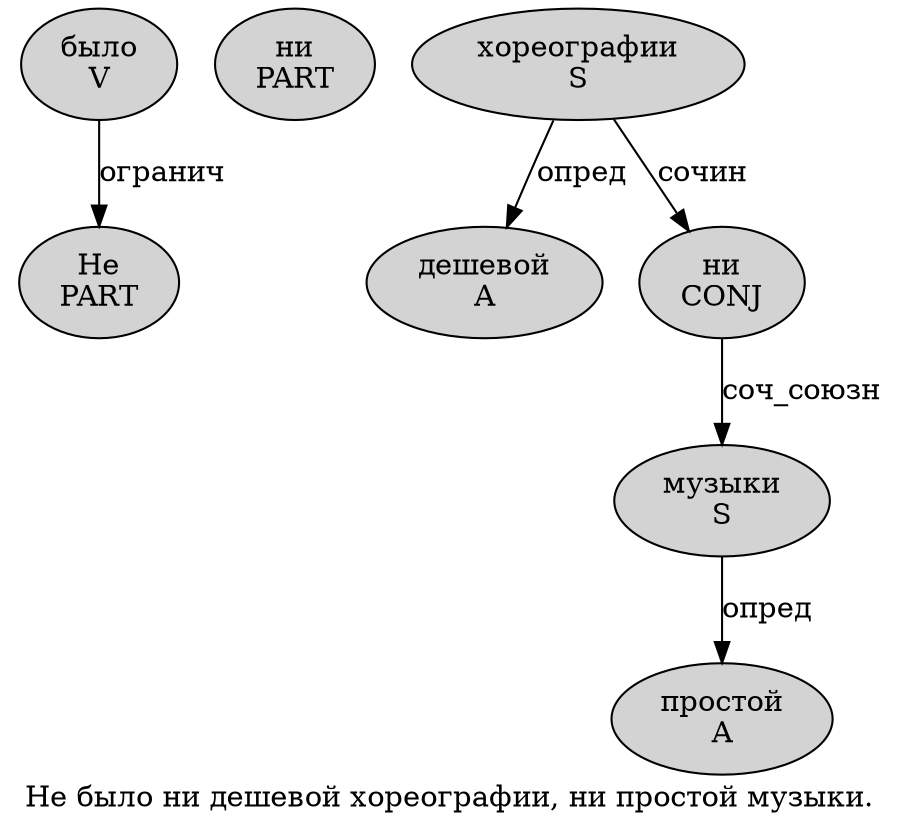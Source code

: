 digraph SENTENCE_1330 {
	graph [label="Не было ни дешевой хореографии, ни простой музыки."]
	node [style=filled]
		0 [label="Не
PART" color="" fillcolor=lightgray penwidth=1 shape=ellipse]
		1 [label="было
V" color="" fillcolor=lightgray penwidth=1 shape=ellipse]
		2 [label="ни
PART" color="" fillcolor=lightgray penwidth=1 shape=ellipse]
		3 [label="дешевой
A" color="" fillcolor=lightgray penwidth=1 shape=ellipse]
		4 [label="хореографии
S" color="" fillcolor=lightgray penwidth=1 shape=ellipse]
		6 [label="ни
CONJ" color="" fillcolor=lightgray penwidth=1 shape=ellipse]
		7 [label="простой
A" color="" fillcolor=lightgray penwidth=1 shape=ellipse]
		8 [label="музыки
S" color="" fillcolor=lightgray penwidth=1 shape=ellipse]
			6 -> 8 [label="соч_союзн"]
			4 -> 3 [label="опред"]
			4 -> 6 [label="сочин"]
			1 -> 0 [label="огранич"]
			8 -> 7 [label="опред"]
}